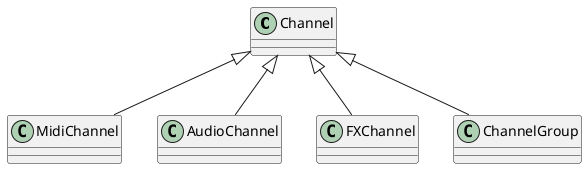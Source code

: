 @startuml

class Channel {
}

class MidiChannel extends Channel{
}

class AudioChannel extends Channel{
}

class FXChannel extends Channel{
}

class ChannelGroup extends Channel{
}


@enduml